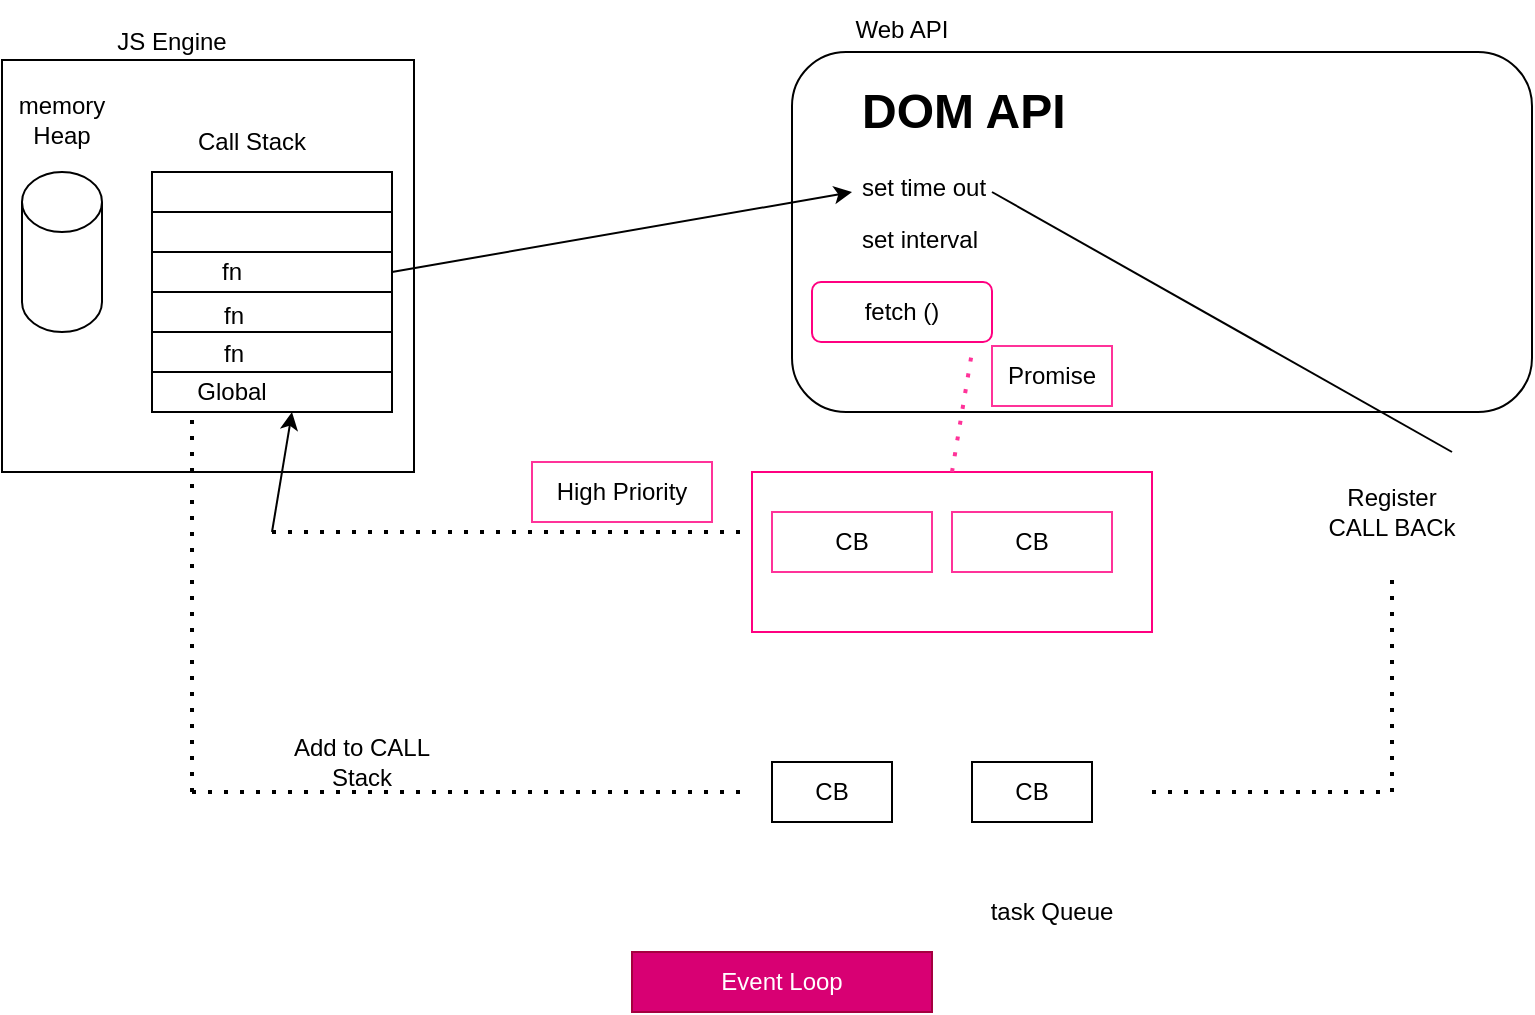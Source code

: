 <mxfile>
    <diagram id="8fkYwW2botb2zwgr4h8x" name="Page-1">
        <mxGraphModel dx="936" dy="607" grid="1" gridSize="10" guides="1" tooltips="1" connect="1" arrows="1" fold="1" page="1" pageScale="1" pageWidth="850" pageHeight="1100" math="0" shadow="0">
            <root>
                <mxCell id="0"/>
                <mxCell id="1" parent="0"/>
                <mxCell id="2" value="" style="whiteSpace=wrap;html=1;aspect=fixed;" vertex="1" parent="1">
                    <mxGeometry x="25" y="34" width="206" height="206" as="geometry"/>
                </mxCell>
                <mxCell id="3" value="JS Engine" style="text;html=1;strokeColor=none;fillColor=none;align=center;verticalAlign=middle;whiteSpace=wrap;rounded=0;" vertex="1" parent="1">
                    <mxGeometry x="80" y="10" width="60" height="30" as="geometry"/>
                </mxCell>
                <mxCell id="4" value="" style="shape=cylinder3;whiteSpace=wrap;html=1;boundedLbl=1;backgroundOutline=1;size=15;" vertex="1" parent="1">
                    <mxGeometry x="35" y="90" width="40" height="80" as="geometry"/>
                </mxCell>
                <mxCell id="5" value="memory Heap" style="text;html=1;strokeColor=none;fillColor=none;align=center;verticalAlign=middle;whiteSpace=wrap;rounded=0;" vertex="1" parent="1">
                    <mxGeometry x="25" y="49" width="60" height="30" as="geometry"/>
                </mxCell>
                <mxCell id="6" value="" style="rounded=0;whiteSpace=wrap;html=1;" vertex="1" parent="1">
                    <mxGeometry x="100" y="90" width="120" height="20" as="geometry"/>
                </mxCell>
                <mxCell id="7" value="" style="rounded=0;whiteSpace=wrap;html=1;" vertex="1" parent="1">
                    <mxGeometry x="100" y="110" width="120" height="20" as="geometry"/>
                </mxCell>
                <mxCell id="8" value="" style="rounded=0;whiteSpace=wrap;html=1;" vertex="1" parent="1">
                    <mxGeometry x="100" y="130" width="120" height="20" as="geometry"/>
                </mxCell>
                <mxCell id="9" value="" style="rounded=0;whiteSpace=wrap;html=1;" vertex="1" parent="1">
                    <mxGeometry x="100" y="150" width="120" height="20" as="geometry"/>
                </mxCell>
                <mxCell id="10" value="" style="rounded=0;whiteSpace=wrap;html=1;" vertex="1" parent="1">
                    <mxGeometry x="100" y="170" width="120" height="20" as="geometry"/>
                </mxCell>
                <mxCell id="11" value="" style="rounded=0;whiteSpace=wrap;html=1;" vertex="1" parent="1">
                    <mxGeometry x="100" y="190" width="120" height="20" as="geometry"/>
                </mxCell>
                <mxCell id="12" value="Call Stack" style="text;html=1;strokeColor=none;fillColor=none;align=center;verticalAlign=middle;whiteSpace=wrap;rounded=0;" vertex="1" parent="1">
                    <mxGeometry x="120" y="60" width="60" height="30" as="geometry"/>
                </mxCell>
                <mxCell id="14" value="" style="rounded=1;whiteSpace=wrap;html=1;" vertex="1" parent="1">
                    <mxGeometry x="420" y="30" width="370" height="180" as="geometry"/>
                </mxCell>
                <mxCell id="15" value="&lt;h1&gt;DOM API&lt;/h1&gt;&lt;p&gt;set time out&lt;/p&gt;&lt;p&gt;set interval&lt;/p&gt;&lt;p&gt;&lt;br&gt;&lt;/p&gt;" style="text;html=1;strokeColor=none;fillColor=none;spacing=5;spacingTop=-20;whiteSpace=wrap;overflow=hidden;rounded=0;" vertex="1" parent="1">
                    <mxGeometry x="450" y="40" width="190" height="120" as="geometry"/>
                </mxCell>
                <mxCell id="16" value="fetch ()" style="rounded=1;whiteSpace=wrap;html=1;strokeColor=#FF0080;" vertex="1" parent="1">
                    <mxGeometry x="430" y="145" width="90" height="30" as="geometry"/>
                </mxCell>
                <mxCell id="18" value="Register&lt;br&gt;CALL BACk" style="rounded=0;whiteSpace=wrap;html=1;strokeColor=#FFFFFF;" vertex="1" parent="1">
                    <mxGeometry x="660" y="230" width="120" height="60" as="geometry"/>
                </mxCell>
                <mxCell id="19" value="" style="endArrow=classic;html=1;entryX=0;entryY=0.5;entryDx=0;entryDy=0;exitX=1;exitY=0.5;exitDx=0;exitDy=0;" edge="1" parent="1" source="8" target="15">
                    <mxGeometry width="50" height="50" relative="1" as="geometry">
                        <mxPoint x="390" y="280" as="sourcePoint"/>
                        <mxPoint x="440" y="230" as="targetPoint"/>
                    </mxGeometry>
                </mxCell>
                <mxCell id="24" value="" style="endArrow=none;html=1;entryX=0.75;entryY=0;entryDx=0;entryDy=0;" edge="1" parent="1" target="18">
                    <mxGeometry width="50" height="50" relative="1" as="geometry">
                        <mxPoint x="520" y="100" as="sourcePoint"/>
                        <mxPoint x="570" y="50" as="targetPoint"/>
                    </mxGeometry>
                </mxCell>
                <mxCell id="25" value="" style="rounded=0;whiteSpace=wrap;html=1;strokeColor=#FF0080;" vertex="1" parent="1">
                    <mxGeometry x="400" y="240" width="200" height="80" as="geometry"/>
                </mxCell>
                <mxCell id="26" value="" style="endArrow=none;dashed=1;html=1;dashPattern=1 3;strokeWidth=2;exitX=0.5;exitY=0;exitDx=0;exitDy=0;strokeColor=#FF3399;" edge="1" parent="1" source="25">
                    <mxGeometry width="50" height="50" relative="1" as="geometry">
                        <mxPoint x="460" y="230" as="sourcePoint"/>
                        <mxPoint x="510" y="180" as="targetPoint"/>
                    </mxGeometry>
                </mxCell>
                <mxCell id="27" value="Promise" style="text;html=1;align=center;verticalAlign=middle;whiteSpace=wrap;rounded=0;strokeColor=#FF3399;" vertex="1" parent="1">
                    <mxGeometry x="520" y="177" width="60" height="30" as="geometry"/>
                </mxCell>
                <mxCell id="29" value="" style="rounded=0;whiteSpace=wrap;html=1;strokeColor=#FF3399;" vertex="1" parent="1">
                    <mxGeometry x="410" y="260" width="80" height="30" as="geometry"/>
                </mxCell>
                <mxCell id="30" value="" style="rounded=0;whiteSpace=wrap;html=1;strokeColor=#FF3399;" vertex="1" parent="1">
                    <mxGeometry x="500" y="260" width="80" height="30" as="geometry"/>
                </mxCell>
                <mxCell id="31" value="CB" style="text;html=1;strokeColor=none;fillColor=none;align=center;verticalAlign=middle;whiteSpace=wrap;rounded=0;" vertex="1" parent="1">
                    <mxGeometry x="420" y="260" width="60" height="30" as="geometry"/>
                </mxCell>
                <mxCell id="32" value="CB" style="text;html=1;strokeColor=none;fillColor=none;align=center;verticalAlign=middle;whiteSpace=wrap;rounded=0;" vertex="1" parent="1">
                    <mxGeometry x="510" y="260" width="60" height="30" as="geometry"/>
                </mxCell>
                <mxCell id="33" value="" style="endArrow=none;dashed=1;html=1;dashPattern=1 3;strokeWidth=2;" edge="1" parent="1">
                    <mxGeometry width="50" height="50" relative="1" as="geometry">
                        <mxPoint x="160" y="270" as="sourcePoint"/>
                        <mxPoint x="400" y="270" as="targetPoint"/>
                    </mxGeometry>
                </mxCell>
                <mxCell id="34" value="" style="endArrow=classic;html=1;" edge="1" parent="1">
                    <mxGeometry width="50" height="50" relative="1" as="geometry">
                        <mxPoint x="160" y="270" as="sourcePoint"/>
                        <mxPoint x="170" y="210" as="targetPoint"/>
                    </mxGeometry>
                </mxCell>
                <mxCell id="35" value="High Priority" style="text;html=1;align=center;verticalAlign=middle;whiteSpace=wrap;rounded=0;strokeColor=#FF3399;" vertex="1" parent="1">
                    <mxGeometry x="290" y="235" width="90" height="30" as="geometry"/>
                </mxCell>
                <mxCell id="36" value="" style="rounded=0;whiteSpace=wrap;html=1;strokeColor=#FFFFFF;" vertex="1" parent="1">
                    <mxGeometry x="400" y="360" width="200" height="80" as="geometry"/>
                </mxCell>
                <mxCell id="37" value="CB" style="text;html=1;strokeColor=default;fillColor=none;align=center;verticalAlign=middle;whiteSpace=wrap;rounded=0;" vertex="1" parent="1">
                    <mxGeometry x="410" y="385" width="60" height="30" as="geometry"/>
                </mxCell>
                <mxCell id="38" value="CB" style="text;html=1;strokeColor=default;fillColor=none;align=center;verticalAlign=middle;whiteSpace=wrap;rounded=0;" vertex="1" parent="1">
                    <mxGeometry x="510" y="385" width="60" height="30" as="geometry"/>
                </mxCell>
                <mxCell id="39" value="" style="endArrow=none;dashed=1;html=1;dashPattern=1 3;strokeWidth=2;" edge="1" parent="1">
                    <mxGeometry width="50" height="50" relative="1" as="geometry">
                        <mxPoint x="720" y="400" as="sourcePoint"/>
                        <mxPoint x="720" y="290" as="targetPoint"/>
                    </mxGeometry>
                </mxCell>
                <mxCell id="40" value="" style="endArrow=none;dashed=1;html=1;dashPattern=1 3;strokeWidth=2;exitX=1;exitY=0.5;exitDx=0;exitDy=0;" edge="1" parent="1" source="36">
                    <mxGeometry width="50" height="50" relative="1" as="geometry">
                        <mxPoint x="730" y="410" as="sourcePoint"/>
                        <mxPoint x="720" y="400" as="targetPoint"/>
                    </mxGeometry>
                </mxCell>
                <mxCell id="41" value="Web API" style="text;html=1;strokeColor=none;fillColor=none;align=center;verticalAlign=middle;whiteSpace=wrap;rounded=0;" vertex="1" parent="1">
                    <mxGeometry x="445" y="4" width="60" height="30" as="geometry"/>
                </mxCell>
                <mxCell id="42" value="" style="endArrow=none;dashed=1;html=1;dashPattern=1 3;strokeWidth=2;entryX=0;entryY=0.5;entryDx=0;entryDy=0;" edge="1" parent="1" target="36">
                    <mxGeometry width="50" height="50" relative="1" as="geometry">
                        <mxPoint x="120" y="400" as="sourcePoint"/>
                        <mxPoint x="440" y="290" as="targetPoint"/>
                    </mxGeometry>
                </mxCell>
                <mxCell id="43" value="" style="endArrow=none;dashed=1;html=1;dashPattern=1 3;strokeWidth=2;" edge="1" parent="1">
                    <mxGeometry width="50" height="50" relative="1" as="geometry">
                        <mxPoint x="120" y="400" as="sourcePoint"/>
                        <mxPoint x="120" y="210" as="targetPoint"/>
                    </mxGeometry>
                </mxCell>
                <mxCell id="44" value="Add to CALL Stack" style="text;html=1;strokeColor=none;fillColor=none;align=center;verticalAlign=middle;whiteSpace=wrap;rounded=0;" vertex="1" parent="1">
                    <mxGeometry x="160" y="370" width="90" height="30" as="geometry"/>
                </mxCell>
                <mxCell id="45" value="task Queue" style="text;html=1;strokeColor=none;fillColor=none;align=center;verticalAlign=middle;whiteSpace=wrap;rounded=0;" vertex="1" parent="1">
                    <mxGeometry x="505" y="445" width="90" height="30" as="geometry"/>
                </mxCell>
                <mxCell id="46" value="Event Loop" style="text;html=1;strokeColor=#A50040;fillColor=#d80073;align=center;verticalAlign=middle;whiteSpace=wrap;rounded=0;fontColor=#ffffff;" vertex="1" parent="1">
                    <mxGeometry x="340" y="480" width="150" height="30" as="geometry"/>
                </mxCell>
                <mxCell id="47" value="Global" style="text;html=1;strokeColor=none;fillColor=none;align=center;verticalAlign=middle;whiteSpace=wrap;rounded=0;" vertex="1" parent="1">
                    <mxGeometry x="110" y="185" width="60" height="30" as="geometry"/>
                </mxCell>
                <mxCell id="48" value="fn" style="text;html=1;strokeColor=none;fillColor=none;align=center;verticalAlign=middle;whiteSpace=wrap;rounded=0;" vertex="1" parent="1">
                    <mxGeometry x="111" y="166" width="60" height="30" as="geometry"/>
                </mxCell>
                <mxCell id="49" value="fn" style="text;html=1;strokeColor=none;fillColor=none;align=center;verticalAlign=middle;whiteSpace=wrap;rounded=0;" vertex="1" parent="1">
                    <mxGeometry x="111" y="147" width="60" height="30" as="geometry"/>
                </mxCell>
                <mxCell id="50" value="fn" style="text;html=1;strokeColor=none;fillColor=none;align=center;verticalAlign=middle;whiteSpace=wrap;rounded=0;" vertex="1" parent="1">
                    <mxGeometry x="110" y="125" width="60" height="30" as="geometry"/>
                </mxCell>
            </root>
        </mxGraphModel>
    </diagram>
</mxfile>